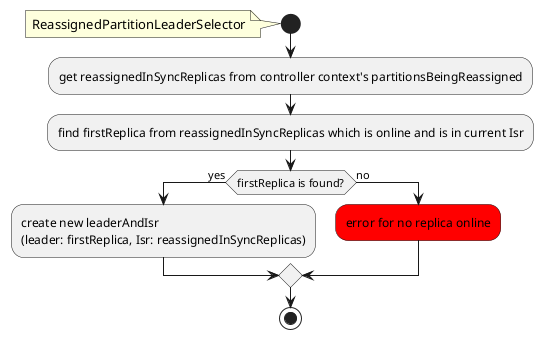 @startuml
start
note left: ReassignedPartitionLeaderSelector
:get reassignedInSyncReplicas from controller context's partitionsBeingReassigned;
:find firstReplica from reassignedInSyncReplicas which is online and is in current Isr;
if (firstReplica is found?) then (yes)
	:create new leaderAndIsr
	(leader: firstReplica, Isr: reassignedInSyncReplicas);
else (no)
	#Red:error for no replica online;
endif
stop
@enduml
